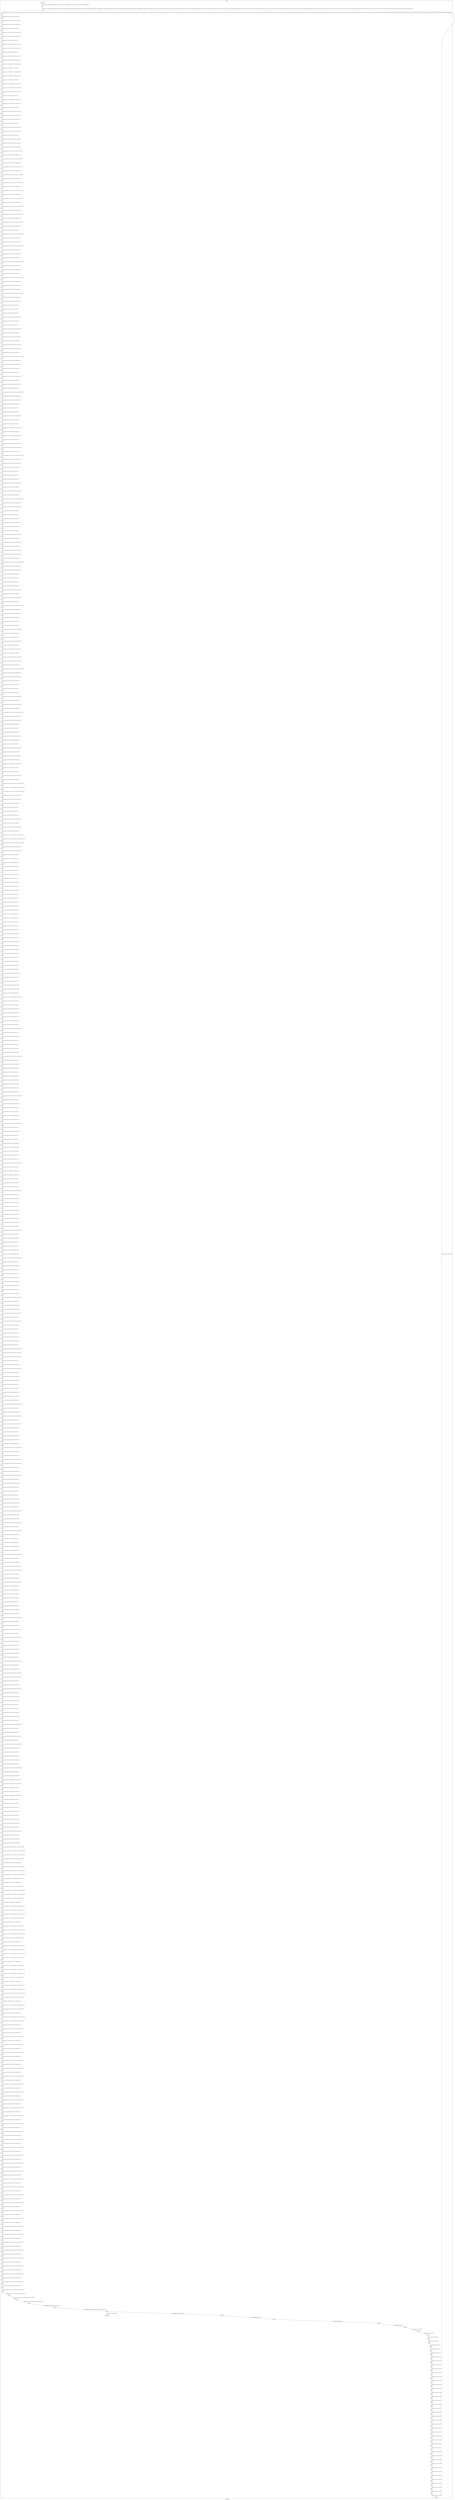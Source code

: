 digraph G {
label="Btor2XCFA";
subgraph cluster_0 {
label="main";
main_init[];
l1[];
l3[];
l4[];
l5[];
l6[];
l7[];
l8[];
l9[];
l10[];
l11[];
l12[];
l13[];
l14[];
l15[];
l16[];
l17[];
l18[];
l19[];
l20[];
l21[];
l22[];
l23[];
l24[];
l25[];
l26[];
l27[];
l28[];
l29[];
l30[];
l31[];
l32[];
l33[];
l34[];
l35[];
l36[];
l37[];
l38[];
l39[];
l40[];
l41[];
l42[];
l43[];
l44[];
l45[];
l46[];
l47[];
l48[];
l49[];
l50[];
l51[];
l52[];
l53[];
l54[];
l55[];
l56[];
l57[];
l58[];
l59[];
l60[];
l61[];
l62[];
l63[];
l64[];
l65[];
l66[];
l67[];
l68[];
l69[];
l70[];
l71[];
l72[];
l73[];
l74[];
l75[];
l76[];
l77[];
l78[];
l79[];
l80[];
l81[];
l82[];
l83[];
l84[];
l85[];
l86[];
l87[];
l88[];
l89[];
l90[];
l91[];
l92[];
l93[];
l94[];
l95[];
l96[];
l97[];
l98[];
l99[];
l100[];
l101[];
l102[];
l103[];
l104[];
l105[];
l106[];
l107[];
l108[];
l109[];
l110[];
l111[];
l112[];
l113[];
l114[];
l115[];
l116[];
l117[];
l118[];
l119[];
l120[];
l121[];
l122[];
l123[];
l124[];
l125[];
l126[];
l127[];
l128[];
l129[];
l130[];
l131[];
l132[];
l133[];
l134[];
l135[];
l136[];
l137[];
l138[];
l139[];
l140[];
l141[];
l142[];
l143[];
l144[];
l145[];
l146[];
l147[];
l148[];
l149[];
l150[];
l151[];
l152[];
l153[];
l154[];
l155[];
l156[];
l157[];
l158[];
l159[];
l160[];
l161[];
l162[];
l163[];
l164[];
l165[];
l166[];
l167[];
l168[];
l169[];
l170[];
l171[];
l172[];
l173[];
l174[];
l175[];
l176[];
l177[];
l178[];
l179[];
l180[];
l181[];
l182[];
l183[];
l184[];
l185[];
l186[];
l187[];
l188[];
l189[];
l190[];
l191[];
l192[];
l193[];
l194[];
l195[];
l196[];
l197[];
l198[];
l199[];
l200[];
l201[];
l202[];
l203[];
l204[];
l205[];
l206[];
l207[];
l208[];
l209[];
l210[];
l211[];
l212[];
l213[];
l214[];
l215[];
l216[];
l217[];
l218[];
l219[];
l220[];
l221[];
l222[];
l223[];
l224[];
l225[];
l226[];
l227[];
l228[];
l229[];
l230[];
l231[];
l232[];
l233[];
l234[];
l235[];
l236[];
l237[];
l238[];
l239[];
l240[];
l241[];
l242[];
l243[];
l244[];
l245[];
l246[];
l247[];
l248[];
l249[];
l250[];
l251[];
l252[];
l253[];
l254[];
l255[];
l256[];
l257[];
l258[];
l259[];
l260[];
l261[];
l262[];
l263[];
l264[];
l265[];
l266[];
l267[];
l268[];
l269[];
l270[];
l271[];
l272[];
l273[];
l274[];
l275[];
l276[];
l277[];
l278[];
l279[];
l280[];
l281[];
l282[];
l283[];
l284[];
l285[];
l286[];
l287[];
l288[];
l289[];
l290[];
l291[];
l292[];
l293[];
l294[];
l295[];
l296[];
l297[];
l298[];
l299[];
l300[];
l301[];
l302[];
l303[];
l304[];
l305[];
l306[];
l307[];
l308[];
l309[];
l310[];
l311[];
l312[];
l313[];
l314[];
l315[];
l316[];
l317[];
l318[];
l319[];
l320[];
l321[];
l322[];
l323[];
l324[];
l325[];
l326[];
l327[];
l328[];
l329[];
l330[];
l331[];
l332[];
l333[];
l334[];
l335[];
l336[];
l337[];
l338[];
l339[];
l340[];
l341[];
l342[];
l343[];
l344[];
l345[];
l346[];
l347[];
l348[];
l349[];
l350[];
l351[];
l352[];
l353[];
l354[];
l355[];
l356[];
l357[];
l358[];
l359[];
l360[];
l361[];
l362[];
l363[];
l364[];
l365[];
l366[];
l367[];
l368[];
l369[];
l370[];
l371[];
l372[];
l373[];
l374[];
l375[];
l376[];
l377[];
l378[];
l379[];
l380[];
l381[];
l382[];
l383[];
l384[];
l385[];
l386[];
l387[];
l388[];
l389[];
l390[];
l391[];
l392[];
l393[];
l394[];
l395[];
l396[];
l397[];
l398[];
l399[];
l400[];
l401[];
l402[];
l403[];
l404[];
l405[];
l406[];
l407[];
l408[];
l409[];
l410[];
l411[];
l412[];
l413[];
l414[];
l415[];
l416[];
l417[];
l418[];
l419[];
l420[];
l421[];
l422[];
l423[];
l424[];
l425[];
l426[];
l427[];
l428[];
l429[];
l430[];
l431[];
l432[];
l433[];
l434[];
l435[];
l436[];
l437[];
l438[];
l439[];
l440[];
l441[];
l442[];
l443[];
l444[];
l445[];
l446[];
l447[];
l448[];
l449[];
l450[];
l451[];
l452[];
l453[];
l454[];
l455[];
l456[];
l457[];
l458[];
l459[];
l460[];
l461[];
l462[];
l463[];
l464[];
l465[];
l466[];
l467[];
l468[];
l469[];
l470[];
l471[];
l472[];
l473[];
l474[];
l475[];
l476[];
l477[];
l478[];
l479[];
l480[];
l481[];
l482[];
l483[];
l484[];
l485[];
l486[];
l487[];
l488[];
l489[];
l490[];
l491[];
l492[];
l493[];
l494[];
l495[];
l496[];
l497[];
l498[];
l499[];
l500[];
l501[];
l502[];
l503[];
l504[];
l505[];
l506[];
l507[];
l508[];
l509[];
l510[];
l511[];
l512[];
l513[];
l514[];
l515[];
l516[];
l517[];
l518[];
l519[];
l520[];
l521[];
l522[];
l523[];
l524[];
l525[];
l526[];
l527[];
l528[];
l529[];
l530[];
l531[];
l532[];
l533[];
l534[];
l535[];
l536[];
l537[];
l538[];
l539[];
l540[];
l541[];
l542[];
l543[];
l544[];
l545[];
l546[];
l547[];
l548[];
l549[];
l550[];
l551[];
l552[];
l553[];
l554[];
l555[];
l556[];
l557[];
l558[];
l559[];
l560[];
l561[];
l562[];
l563[];
l564[];
l565[];
l566[];
l567[];
l568[];
l569[];
l570[];
l571[];
l572[];
l573[];
l574[];
l575[];
l576[];
l577[];
l578[];
l579[];
l580[];
l581[];
l582[];
l583[];
l584[];
l585[];
main_error[];
l586[];
l587[];
l588[];
l589[];
l590[];
l591[];
l592[];
l593[];
l594[];
l595[];
l596[];
l597[];
l598[];
l599[];
l600[];
l601[];
l602[];
l603[];
l604[];
l605[];
l606[];
l607[];
l608[];
l609[];
l610[];
l611[];
l612[];
l613[];
l614[];
l615[];
l616[];
l617[];
l618[];
l619[];
l620[];
l621[];
l622[];
l623[];
l624[];
l625[];
l626[];
l627[];
l628[];
l629[];
l630[];
l631[];
l632[];
main_init -> l1 [label="[(assign const_3 #b00000000),(assign const_24 #b0),(assign const_133 #b00000000),(assign const_246 #b1),(assign const_249 #b00000001)] "];
l3 -> l4 [label="[(havoc input_156),(havoc input_158),(havoc input_160),(havoc input_162),(havoc input_164),(havoc input_166),(havoc input_168),(havoc input_170),(havoc input_172),(havoc input_174),(havoc input_176),(havoc input_178),(havoc input_180),(havoc input_182),(havoc input_184),(havoc input_186),(havoc input_188),(havoc input_190),(havoc input_192),(havoc input_194),(havoc input_196),(havoc input_198),(havoc input_200),(havoc input_202),(havoc input_204),(havoc input_206),(havoc input_208),(havoc input_210),(havoc input_212),(havoc input_214),(havoc input_216),(havoc input_218),(havoc input_220),(havoc input_222),(havoc input_224),(havoc input_226),(havoc input_228),(havoc input_230),(havoc input_232),(havoc input_234),(havoc input_236),(havoc input_238),(havoc input_240),(havoc input_242),(havoc input_244),(havoc input_248),(havoc input_253),(havoc input_258),(havoc input_263),(havoc input_268),(havoc input_273),(havoc input_278),(havoc input_284),(havoc input_292),(havoc input_296),(havoc input_303),(havoc input_308),(havoc input_314),(havoc input_322),(havoc input_328),(havoc input_335),(havoc input_340),(havoc input_346),(havoc input_354),(havoc input_360),(havoc input_367),(havoc input_372),(havoc input_378),(havoc input_386),(havoc input_392),(havoc input_399),(havoc input_404),(havoc input_410),(havoc input_422),(havoc input_428)] "];
l4 -> l5 [label="[(assign binary_99 (bvand state_25 (bvnot state_27)))] "];
l5 -> l6 [label="[(assign binary_100 (bvand binary_99 (bvnot state_29)))] "];
l6 -> l7 [label="[(assign binary_101 (bvand binary_100 (bvnot state_31)))] "];
l7 -> l8 [label="[(assign binary_102 (bvand binary_101 state_33))] "];
l8 -> l9 [label="[(assign binary_103 (bvand binary_102 (bvnot state_35)))] "];
l9 -> l10 [label="[(assign binary_104 (bvand binary_103 (bvnot state_37)))] "];
l10 -> l11 [label="[(assign binary_105 (bvand binary_104 state_39))] "];
l11 -> l12 [label="[(assign binary_106 (bvand binary_105 (bvnot state_41)))] "];
l12 -> l13 [label="[(assign binary_107 (bvand binary_106 (bvnot state_43)))] "];
l13 -> l14 [label="[(assign binary_108 (bvand binary_107 state_45))] "];
l14 -> l15 [label="[(assign binary_109 (bvand binary_108 (bvnot state_47)))] "];
l15 -> l16 [label="[(assign binary_110 (bvand binary_109 (bvnot state_49)))] "];
l16 -> l17 [label="[(assign binary_111 (bvand binary_110 (bvnot state_51)))] "];
l17 -> l18 [label="[(assign binary_112 (bvand binary_111 state_53))] "];
l18 -> l19 [label="[(assign binary_113 (bvand binary_112 (bvnot state_55)))] "];
l19 -> l20 [label="[(assign binary_114 (bvand binary_113 (bvnot state_57)))] "];
l20 -> l21 [label="[(assign binary_115 (bvand binary_114 state_59))] "];
l21 -> l22 [label="[(assign binary_116 (bvand binary_115 (bvnot state_61)))] "];
l22 -> l23 [label="[(assign binary_117 (bvand binary_116 (bvnot state_63)))] "];
l23 -> l24 [label="[(assign binary_118 (bvand binary_117 (bvnot state_65)))] "];
l24 -> l25 [label="[(assign binary_119 (bvand binary_118 state_67))] "];
l25 -> l26 [label="[(assign binary_120 (bvand binary_119 (bvnot state_69)))] "];
l26 -> l27 [label="[(assign binary_121 (bvand binary_120 (bvnot state_71)))] "];
l27 -> l28 [label="[(assign binary_122 (bvand binary_121 state_73))] "];
l28 -> l29 [label="[(assign binary_123 (bvand binary_122 (bvnot state_75)))] "];
l29 -> l30 [label="[(assign binary_124 (bvand binary_123 (bvnot state_77)))] "];
l30 -> l31 [label="[(assign binary_125 (bvand binary_124 (bvnot state_79)))] "];
l31 -> l32 [label="[(assign binary_126 (bvand binary_125 state_81))] "];
l32 -> l33 [label="[(assign binary_127 (bvand binary_126 (bvnot state_83)))] "];
l33 -> l34 [label="[(assign binary_128 (bvand binary_127 (bvnot state_85)))] "];
l34 -> l35 [label="[(assign binary_129 (bvand binary_128 state_87))] "];
l35 -> l36 [label="[(assign binary_130 (bvand binary_129 (bvnot state_89)))] "];
l36 -> l37 [label="[(assign binary_131 (bvand binary_130 (bvnot state_91)))] "];
l37 -> l38 [label="[(assign binary_132 (bvand binary_131 (bvnot state_93)))] "];
l38 -> l39 [label="[(assign comparison_134 (ite (= const_133 state_4) #b1 #b0))] "];
l39 -> l40 [label="[(assign binary_135 (bvand binary_132 comparison_134))] "];
l40 -> l41 [label="[(assign comparison_136 (ite (= const_133 state_6) #b1 #b0))] "];
l41 -> l42 [label="[(assign binary_137 (bvand binary_135 comparison_136))] "];
l42 -> l43 [label="[(assign comparison_138 (ite (= const_133 state_8) #b1 #b0))] "];
l43 -> l44 [label="[(assign binary_139 (bvand binary_137 comparison_138))] "];
l44 -> l45 [label="[(assign comparison_140 (ite (= const_133 state_10) #b1 #b0))] "];
l45 -> l46 [label="[(assign binary_141 (bvand binary_139 comparison_140))] "];
l46 -> l47 [label="[(assign comparison_142 (ite (= const_133 state_12) #b1 #b0))] "];
l47 -> l48 [label="[(assign binary_143 (bvand binary_141 comparison_142))] "];
l48 -> l49 [label="[(assign comparison_144 (ite (= const_133 state_14) #b1 #b0))] "];
l49 -> l50 [label="[(assign binary_145 (bvand binary_143 comparison_144))] "];
l50 -> l51 [label="[(assign comparison_146 (ite (= const_133 state_16) #b1 #b0))] "];
l51 -> l52 [label="[(assign binary_147 (bvand binary_145 comparison_146))] "];
l52 -> l53 [label="[(assign comparison_148 (ite (= const_133 state_18) #b1 #b0))] "];
l53 -> l54 [label="[(assign binary_149 (bvand binary_147 comparison_148))] "];
l54 -> l55 [label="[(assign comparison_150 (ite (= const_133 state_20) #b1 #b0))] "];
l55 -> l56 [label="[(assign binary_151 (bvand binary_149 comparison_150))] "];
l56 -> l57 [label="[(assign comparison_152 (ite (= const_133 state_22) #b1 #b0))] "];
l57 -> l58 [label="[(assign binary_153 (bvand binary_151 comparison_152))] "];
l58 -> l59 [label="[(assign binary_154 (bvand state_97 binary_153))] "];
l59 -> l60 [label="[(assign comparison_250 (ite (= const_249 input_158) #b1 #b0))] "];
l60 -> l61 [label="[(assign binary_251 (bvand input_188 comparison_250))] "];
l61 -> l62 [label="[(assign binary_252 (bvor (bvnot input_248) binary_251))] "];
l62 -> l63 [label="[(assign comparison_254 (ite (= const_249 input_162) #b1 #b0))] "];
l63 -> l64 [label="[(assign binary_255 (bvand input_202 comparison_254))] "];
l64 -> l65 [label="[(assign binary_256 (bvor (bvnot input_253) binary_255))] "];
l65 -> l66 [label="[(assign binary_257 (bvand binary_252 binary_256))] "];
l66 -> l67 [label="[(assign comparison_259 (ite (= const_249 input_166) #b1 #b0))] "];
l67 -> l68 [label="[(assign binary_260 (bvand input_216 comparison_259))] "];
l68 -> l69 [label="[(assign binary_261 (bvor (bvnot input_258) binary_260))] "];
l69 -> l70 [label="[(assign binary_262 (bvand binary_257 binary_261))] "];
l70 -> l71 [label="[(assign comparison_264 (ite (= const_249 input_170) #b1 #b0))] "];
l71 -> l72 [label="[(assign binary_265 (bvand input_230 comparison_264))] "];
l72 -> l73 [label="[(assign binary_266 (bvor (bvnot input_263) binary_265))] "];
l73 -> l74 [label="[(assign binary_267 (bvand binary_262 binary_266))] "];
l74 -> l75 [label="[(assign comparison_269 (ite (= const_249 input_174) #b1 #b0))] "];
l75 -> l76 [label="[(assign binary_270 (bvand input_244 comparison_269))] "];
l76 -> l77 [label="[(assign binary_271 (bvor (bvnot input_268) binary_270))] "];
l77 -> l78 [label="[(assign binary_272 (bvand binary_267 binary_271))] "];
l78 -> l79 [label="[(assign binary_274 (bvor input_184 input_248))] "];
l79 -> l80 [label="[(assign binary_275 (bvand input_176 binary_274))] "];
l80 -> l81 [label="[(assign binary_276 (bvor (bvnot input_273) binary_275))] "];
l81 -> l82 [label="[(assign binary_277 (bvand binary_272 binary_276))] "];
l82 -> l83 [label="[(assign binary_279 (bvor input_178 input_273))] "];
l83 -> l84 [label="[(assign binary_280 (bvand binary_274 (bvnot input_273)))] "];
l84 -> l85 [label="[(assign binary_281 (bvand binary_279 binary_280))] "];
l85 -> l86 [label="[(assign binary_282 (bvor (bvnot input_278) binary_281))] "];
l86 -> l87 [label="[(assign binary_283 (bvand binary_277 binary_282))] "];
l87 -> l88 [label="[(assign binary_285 (bvand input_188 (bvnot input_248)))] "];
l88 -> l89 [label="[(assign binary_286 (bvand binary_279 (bvnot input_278)))] "];
l89 -> l90 [label="[(assign binary_287 (bvand binary_285 binary_286))] "];
l90 -> l91 [label="[(assign comparison_288 (ite (= const_133 input_156) #b1 #b0))] "];
l91 -> l92 [label="[(assign binary_289 (bvand binary_287 comparison_288))] "];
l92 -> l93 [label="[(assign binary_290 (bvor (bvnot input_284) binary_289))] "];
l93 -> l94 [label="[(assign binary_291 (bvand binary_283 binary_290))] "];
l94 -> l95 [label="[(assign binary_293 (bvand input_182 input_242))] "];
l95 -> l96 [label="[(assign binary_294 (bvor (bvnot input_292) binary_293))] "];
l96 -> l97 [label="[(assign binary_295 (bvand binary_291 binary_294))] "];
l97 -> l98 [label="[(assign binary_297 (bvand input_242 (bvnot input_292)))] "];
l98 -> l99 [label="[(assign binary_298 (bvand binary_285 binary_297))] "];
l99 -> l100 [label="[(assign comparison_299 (ite (= const_133 input_158) #b1 #b0))] "];
l100 -> l101 [label="[(assign binary_300 (bvand binary_298 comparison_299))] "];
l101 -> l102 [label="[(assign binary_301 (bvor (bvnot input_296) binary_300))] "];
l102 -> l103 [label="[(assign binary_302 (bvand binary_295 binary_301))] "];
l103 -> l104 [label="[(assign binary_304 (bvor input_198 input_253))] "];
l104 -> l105 [label="[(assign binary_305 (bvand input_190 binary_304))] "];
l105 -> l106 [label="[(assign binary_306 (bvor (bvnot input_303) binary_305))] "];
l106 -> l107 [label="[(assign binary_307 (bvand binary_302 binary_306))] "];
l107 -> l108 [label="[(assign binary_309 (bvor input_192 input_303))] "];
l108 -> l109 [label="[(assign binary_310 (bvand binary_304 (bvnot input_303)))] "];
l109 -> l110 [label="[(assign binary_311 (bvand binary_309 binary_310))] "];
l110 -> l111 [label="[(assign binary_312 (bvor (bvnot input_308) binary_311))] "];
l111 -> l112 [label="[(assign binary_313 (bvand binary_307 binary_312))] "];
l112 -> l113 [label="[(assign binary_315 (bvand input_202 (bvnot input_253)))] "];
l113 -> l114 [label="[(assign binary_316 (bvand binary_309 (bvnot input_308)))] "];
l114 -> l115 [label="[(assign binary_317 (bvand binary_315 binary_316))] "];
l115 -> l116 [label="[(assign comparison_318 (ite (= const_133 input_160) #b1 #b0))] "];
l116 -> l117 [label="[(assign binary_319 (bvand binary_317 comparison_318))] "];
l117 -> l118 [label="[(assign binary_320 (bvor (bvnot input_314) binary_319))] "];
l118 -> l119 [label="[(assign binary_321 (bvand binary_313 binary_320))] "];
l119 -> l120 [label="[(assign binary_323 (bvor input_186 input_273))] "];
l120 -> l121 [label="[(assign binary_324 (bvor binary_323 input_278))] "];
l121 -> l122 [label="[(assign binary_325 (bvand input_196 binary_324))] "];
l122 -> l123 [label="[(assign binary_326 (bvor (bvnot input_322) binary_325))] "];
l123 -> l124 [label="[(assign binary_327 (bvand binary_321 binary_326))] "];
l124 -> l125 [label="[(assign binary_329 (bvand binary_324 (bvnot input_322)))] "];
l125 -> l126 [label="[(assign binary_330 (bvand binary_315 binary_329))] "];
l126 -> l127 [label="[(assign comparison_331 (ite (= const_133 input_162) #b1 #b0))] "];
l127 -> l128 [label="[(assign binary_332 (bvand binary_330 comparison_331))] "];
l128 -> l129 [label="[(assign binary_333 (bvor (bvnot input_328) binary_332))] "];
l129 -> l130 [label="[(assign binary_334 (bvand binary_327 binary_333))] "];
l130 -> l131 [label="[(assign binary_336 (bvor input_212 input_258))] "];
l131 -> l132 [label="[(assign binary_337 (bvand input_204 binary_336))] "];
l132 -> l133 [label="[(assign binary_338 (bvor (bvnot input_335) binary_337))] "];
l133 -> l134 [label="[(assign binary_339 (bvand binary_334 binary_338))] "];
l134 -> l135 [label="[(assign binary_341 (bvor input_206 input_335))] "];
l135 -> l136 [label="[(assign binary_342 (bvand binary_336 (bvnot input_335)))] "];
l136 -> l137 [label="[(assign binary_343 (bvand binary_341 binary_342))] "];
l137 -> l138 [label="[(assign binary_344 (bvor (bvnot input_340) binary_343))] "];
l138 -> l139 [label="[(assign binary_345 (bvand binary_339 binary_344))] "];
l139 -> l140 [label="[(assign binary_347 (bvand input_216 (bvnot input_258)))] "];
l140 -> l141 [label="[(assign binary_348 (bvand binary_341 (bvnot input_340)))] "];
l141 -> l142 [label="[(assign binary_349 (bvand binary_347 binary_348))] "];
l142 -> l143 [label="[(assign comparison_350 (ite (= const_133 input_164) #b1 #b0))] "];
l143 -> l144 [label="[(assign binary_351 (bvand binary_349 comparison_350))] "];
l144 -> l145 [label="[(assign binary_352 (bvor (bvnot input_346) binary_351))] "];
l145 -> l146 [label="[(assign binary_353 (bvand binary_345 binary_352))] "];
l146 -> l147 [label="[(assign binary_355 (bvor input_200 input_303))] "];
l147 -> l148 [label="[(assign binary_356 (bvor binary_355 input_308))] "];
l148 -> l149 [label="[(assign binary_357 (bvand input_210 binary_356))] "];
l149 -> l150 [label="[(assign binary_358 (bvor (bvnot input_354) binary_357))] "];
l150 -> l151 [label="[(assign binary_359 (bvand binary_353 binary_358))] "];
l151 -> l152 [label="[(assign binary_361 (bvand binary_356 (bvnot input_354)))] "];
l152 -> l153 [label="[(assign binary_362 (bvand binary_347 binary_361))] "];
l153 -> l154 [label="[(assign comparison_363 (ite (= const_133 input_166) #b1 #b0))] "];
l154 -> l155 [label="[(assign binary_364 (bvand binary_362 comparison_363))] "];
l155 -> l156 [label="[(assign binary_365 (bvor (bvnot input_360) binary_364))] "];
l156 -> l157 [label="[(assign binary_366 (bvand binary_359 binary_365))] "];
l157 -> l158 [label="[(assign binary_368 (bvor input_226 input_263))] "];
l158 -> l159 [label="[(assign binary_369 (bvand input_218 binary_368))] "];
l159 -> l160 [label="[(assign binary_370 (bvor (bvnot input_367) binary_369))] "];
l160 -> l161 [label="[(assign binary_371 (bvand binary_366 binary_370))] "];
l161 -> l162 [label="[(assign binary_373 (bvor input_220 input_367))] "];
l162 -> l163 [label="[(assign binary_374 (bvand binary_368 (bvnot input_367)))] "];
l163 -> l164 [label="[(assign binary_375 (bvand binary_373 binary_374))] "];
l164 -> l165 [label="[(assign binary_376 (bvor (bvnot input_372) binary_375))] "];
l165 -> l166 [label="[(assign binary_377 (bvand binary_371 binary_376))] "];
l166 -> l167 [label="[(assign binary_379 (bvand input_230 (bvnot input_263)))] "];
l167 -> l168 [label="[(assign binary_380 (bvand binary_373 (bvnot input_372)))] "];
l168 -> l169 [label="[(assign binary_381 (bvand binary_379 binary_380))] "];
l169 -> l170 [label="[(assign comparison_382 (ite (= const_133 input_168) #b1 #b0))] "];
l170 -> l171 [label="[(assign binary_383 (bvand binary_381 comparison_382))] "];
l171 -> l172 [label="[(assign binary_384 (bvor (bvnot input_378) binary_383))] "];
l172 -> l173 [label="[(assign binary_385 (bvand binary_377 binary_384))] "];
l173 -> l174 [label="[(assign binary_387 (bvor input_214 input_335))] "];
l174 -> l175 [label="[(assign binary_388 (bvor binary_387 input_340))] "];
l175 -> l176 [label="[(assign binary_389 (bvand input_224 binary_388))] "];
l176 -> l177 [label="[(assign binary_390 (bvor (bvnot input_386) binary_389))] "];
l177 -> l178 [label="[(assign binary_391 (bvand binary_385 binary_390))] "];
l178 -> l179 [label="[(assign binary_393 (bvand binary_388 (bvnot input_386)))] "];
l179 -> l180 [label="[(assign binary_394 (bvand binary_379 binary_393))] "];
l180 -> l181 [label="[(assign comparison_395 (ite (= const_133 input_170) #b1 #b0))] "];
l181 -> l182 [label="[(assign binary_396 (bvand binary_394 comparison_395))] "];
l182 -> l183 [label="[(assign binary_397 (bvor (bvnot input_392) binary_396))] "];
l183 -> l184 [label="[(assign binary_398 (bvand binary_391 binary_397))] "];
l184 -> l185 [label="[(assign binary_400 (bvor input_240 input_268))] "];
l185 -> l186 [label="[(assign binary_401 (bvand input_232 binary_400))] "];
l186 -> l187 [label="[(assign binary_402 (bvor (bvnot input_399) binary_401))] "];
l187 -> l188 [label="[(assign binary_403 (bvand binary_398 binary_402))] "];
l188 -> l189 [label="[(assign binary_405 (bvor input_234 input_399))] "];
l189 -> l190 [label="[(assign binary_406 (bvand binary_400 (bvnot input_399)))] "];
l190 -> l191 [label="[(assign binary_407 (bvand binary_405 binary_406))] "];
l191 -> l192 [label="[(assign binary_408 (bvor (bvnot input_404) binary_407))] "];
l192 -> l193 [label="[(assign binary_409 (bvand binary_403 binary_408))] "];
l193 -> l194 [label="[(assign binary_411 (bvand input_244 (bvnot input_268)))] "];
l194 -> l195 [label="[(assign binary_412 (bvor binary_411 input_292))] "];
l195 -> l196 [label="[(assign binary_413 (bvor binary_412 input_296))] "];
l196 -> l197 [label="[(assign binary_414 (bvand binary_405 (bvnot input_404)))] "];
l197 -> l198 [label="[(assign binary_415 (bvand binary_413 binary_414))] "];
l198 -> l199 [label="[(assign ternary_416 (ite (= input_292 #b1) const_133 input_172))] "];
l199 -> l200 [label="[(assign ternary_417 (ite (= input_296 #b1) const_133 ternary_416))] "];
l200 -> l201 [label="[(assign comparison_418 (ite (= const_133 ternary_417) #b1 #b0))] "];
l201 -> l202 [label="[(assign binary_419 (bvand binary_415 comparison_418))] "];
l202 -> l203 [label="[(assign binary_420 (bvor (bvnot input_410) binary_419))] "];
l203 -> l204 [label="[(assign binary_421 (bvand binary_409 binary_420))] "];
l204 -> l205 [label="[(assign binary_423 (bvor input_228 input_367))] "];
l205 -> l206 [label="[(assign binary_424 (bvor binary_423 input_372))] "];
l206 -> l207 [label="[(assign binary_425 (bvand input_238 binary_424))] "];
l207 -> l208 [label="[(assign binary_426 (bvor (bvnot input_422) binary_425))] "];
l208 -> l209 [label="[(assign binary_427 (bvand binary_421 binary_426))] "];
l209 -> l210 [label="[(assign binary_429 (bvand binary_424 (bvnot input_422)))] "];
l210 -> l211 [label="[(assign binary_430 (bvand binary_413 binary_429))] "];
l211 -> l212 [label="[(assign ternary_431 (ite (= input_292 #b1) const_133 input_174))] "];
l212 -> l213 [label="[(assign ternary_432 (ite (= input_296 #b1) const_133 ternary_431))] "];
l213 -> l214 [label="[(assign comparison_433 (ite (= const_133 ternary_432) #b1 #b0))] "];
l214 -> l215 [label="[(assign binary_434 (bvand binary_430 comparison_433))] "];
l215 -> l216 [label="[(assign binary_435 (bvor (bvnot input_428) binary_434))] "];
l216 -> l217 [label="[(assign binary_436 (bvand binary_427 binary_435))] "];
l217 -> l218 [label="[(assign binary_437 (bvor input_248 input_253))] "];
l218 -> l219 [label="[(assign binary_438 (bvor input_258 binary_437))] "];
l219 -> l220 [label="[(assign binary_439 (bvor input_263 binary_438))] "];
l220 -> l221 [label="[(assign binary_440 (bvor input_268 binary_439))] "];
l221 -> l222 [label="[(assign binary_441 (bvor input_273 binary_440))] "];
l222 -> l223 [label="[(assign binary_442 (bvor input_278 binary_441))] "];
l223 -> l224 [label="[(assign binary_443 (bvor input_284 binary_442))] "];
l224 -> l225 [label="[(assign binary_444 (bvor input_292 binary_443))] "];
l225 -> l226 [label="[(assign binary_445 (bvor input_296 binary_444))] "];
l226 -> l227 [label="[(assign binary_446 (bvor input_303 binary_445))] "];
l227 -> l228 [label="[(assign binary_447 (bvor input_308 binary_446))] "];
l228 -> l229 [label="[(assign binary_448 (bvor input_314 binary_447))] "];
l229 -> l230 [label="[(assign binary_449 (bvor input_322 binary_448))] "];
l230 -> l231 [label="[(assign binary_450 (bvor input_328 binary_449))] "];
l231 -> l232 [label="[(assign binary_451 (bvor input_335 binary_450))] "];
l232 -> l233 [label="[(assign binary_452 (bvor input_340 binary_451))] "];
l233 -> l234 [label="[(assign binary_453 (bvor input_346 binary_452))] "];
l234 -> l235 [label="[(assign binary_454 (bvor input_354 binary_453))] "];
l235 -> l236 [label="[(assign binary_455 (bvor input_360 binary_454))] "];
l236 -> l237 [label="[(assign binary_456 (bvor input_367 binary_455))] "];
l237 -> l238 [label="[(assign binary_457 (bvor input_372 binary_456))] "];
l238 -> l239 [label="[(assign binary_458 (bvor input_378 binary_457))] "];
l239 -> l240 [label="[(assign binary_459 (bvor input_386 binary_458))] "];
l240 -> l241 [label="[(assign binary_460 (bvor input_392 binary_459))] "];
l241 -> l242 [label="[(assign binary_461 (bvor input_399 binary_460))] "];
l242 -> l243 [label="[(assign binary_462 (bvor input_404 binary_461))] "];
l243 -> l244 [label="[(assign binary_463 (bvor input_410 binary_462))] "];
l244 -> l245 [label="[(assign binary_464 (bvor input_422 binary_463))] "];
l245 -> l246 [label="[(assign binary_465 (bvor input_428 binary_464))] "];
l246 -> l247 [label="[(assign binary_466 (bvand binary_436 binary_465))] "];
l247 -> l248 [label="[(assign binary_467 (bvand input_176 input_178))] "];
l248 -> l249 [label="[(assign binary_468 (bvor input_176 input_178))] "];
l249 -> l250 [label="[(assign binary_469 (bvand input_180 binary_468))] "];
l250 -> l251 [label="[(assign binary_470 (bvor binary_467 binary_469))] "];
l251 -> l252 [label="[(assign binary_471 (bvor input_180 binary_468))] "];
l252 -> l253 [label="[(assign binary_472 (bvand (bvnot binary_470) binary_471))] "];
l253 -> l254 [label="[(assign binary_473 (bvand input_182 input_184))] "];
l254 -> l255 [label="[(assign binary_474 (bvor input_182 input_184))] "];
l255 -> l256 [label="[(assign binary_475 (bvand input_186 binary_474))] "];
l256 -> l257 [label="[(assign binary_476 (bvor binary_473 binary_475))] "];
l257 -> l258 [label="[(assign binary_477 (bvor input_186 binary_474))] "];
l258 -> l259 [label="[(assign binary_478 (bvand input_188 binary_477))] "];
l259 -> l260 [label="[(assign binary_479 (bvor binary_476 binary_478))] "];
l260 -> l261 [label="[(assign binary_480 (bvand binary_472 (bvnot binary_479)))] "];
l261 -> l262 [label="[(assign binary_481 (bvor input_188 binary_477))] "];
l262 -> l263 [label="[(assign binary_482 (bvand binary_480 binary_481))] "];
l263 -> l264 [label="[(assign binary_483 (bvand input_190 input_192))] "];
l264 -> l265 [label="[(assign binary_484 (bvor input_190 input_192))] "];
l265 -> l266 [label="[(assign binary_485 (bvand input_194 binary_484))] "];
l266 -> l267 [label="[(assign binary_486 (bvor binary_483 binary_485))] "];
l267 -> l268 [label="[(assign binary_487 (bvand binary_482 (bvnot binary_486)))] "];
l268 -> l269 [label="[(assign binary_488 (bvor input_194 binary_484))] "];
l269 -> l270 [label="[(assign binary_489 (bvand binary_487 binary_488))] "];
l270 -> l271 [label="[(assign binary_490 (bvand input_196 input_198))] "];
l271 -> l272 [label="[(assign binary_491 (bvor input_196 input_198))] "];
l272 -> l273 [label="[(assign binary_492 (bvand input_200 binary_491))] "];
l273 -> l274 [label="[(assign binary_493 (bvor binary_490 binary_492))] "];
l274 -> l275 [label="[(assign binary_494 (bvor input_200 binary_491))] "];
l275 -> l276 [label="[(assign binary_495 (bvand input_202 binary_494))] "];
l276 -> l277 [label="[(assign binary_496 (bvor binary_493 binary_495))] "];
l277 -> l278 [label="[(assign binary_497 (bvand binary_489 (bvnot binary_496)))] "];
l278 -> l279 [label="[(assign binary_498 (bvor input_202 binary_494))] "];
l279 -> l280 [label="[(assign binary_499 (bvand binary_497 binary_498))] "];
l280 -> l281 [label="[(assign binary_500 (bvand input_204 input_206))] "];
l281 -> l282 [label="[(assign binary_501 (bvor input_204 input_206))] "];
l282 -> l283 [label="[(assign binary_502 (bvand input_208 binary_501))] "];
l283 -> l284 [label="[(assign binary_503 (bvor binary_500 binary_502))] "];
l284 -> l285 [label="[(assign binary_504 (bvand binary_499 (bvnot binary_503)))] "];
l285 -> l286 [label="[(assign binary_505 (bvor input_208 binary_501))] "];
l286 -> l287 [label="[(assign binary_506 (bvand binary_504 binary_505))] "];
l287 -> l288 [label="[(assign binary_507 (bvand input_210 input_212))] "];
l288 -> l289 [label="[(assign binary_508 (bvor input_210 input_212))] "];
l289 -> l290 [label="[(assign binary_509 (bvand input_214 binary_508))] "];
l290 -> l291 [label="[(assign binary_510 (bvor binary_507 binary_509))] "];
l291 -> l292 [label="[(assign binary_511 (bvor input_214 binary_508))] "];
l292 -> l293 [label="[(assign binary_512 (bvand input_216 binary_511))] "];
l293 -> l294 [label="[(assign binary_513 (bvor binary_510 binary_512))] "];
l294 -> l295 [label="[(assign binary_514 (bvand binary_506 (bvnot binary_513)))] "];
l295 -> l296 [label="[(assign binary_515 (bvor input_216 binary_511))] "];
l296 -> l297 [label="[(assign binary_516 (bvand binary_514 binary_515))] "];
l297 -> l298 [label="[(assign binary_517 (bvand input_218 input_220))] "];
l298 -> l299 [label="[(assign binary_518 (bvor input_218 input_220))] "];
l299 -> l300 [label="[(assign binary_519 (bvand input_222 binary_518))] "];
l300 -> l301 [label="[(assign binary_520 (bvor binary_517 binary_519))] "];
l301 -> l302 [label="[(assign binary_521 (bvand binary_516 (bvnot binary_520)))] "];
l302 -> l303 [label="[(assign binary_522 (bvor input_222 binary_518))] "];
l303 -> l304 [label="[(assign binary_523 (bvand binary_521 binary_522))] "];
l304 -> l305 [label="[(assign binary_524 (bvand input_224 input_226))] "];
l305 -> l306 [label="[(assign binary_525 (bvor input_224 input_226))] "];
l306 -> l307 [label="[(assign binary_526 (bvand input_228 binary_525))] "];
l307 -> l308 [label="[(assign binary_527 (bvor binary_524 binary_526))] "];
l308 -> l309 [label="[(assign binary_528 (bvor input_228 binary_525))] "];
l309 -> l310 [label="[(assign binary_529 (bvand input_230 binary_528))] "];
l310 -> l311 [label="[(assign binary_530 (bvor binary_527 binary_529))] "];
l311 -> l312 [label="[(assign binary_531 (bvand binary_523 (bvnot binary_530)))] "];
l312 -> l313 [label="[(assign binary_532 (bvor input_230 binary_528))] "];
l313 -> l314 [label="[(assign binary_533 (bvand binary_531 binary_532))] "];
l314 -> l315 [label="[(assign binary_534 (bvand input_232 input_234))] "];
l315 -> l316 [label="[(assign binary_535 (bvor input_232 input_234))] "];
l316 -> l317 [label="[(assign binary_536 (bvand input_236 binary_535))] "];
l317 -> l318 [label="[(assign binary_537 (bvor binary_534 binary_536))] "];
l318 -> l319 [label="[(assign binary_538 (bvand binary_533 (bvnot binary_537)))] "];
l319 -> l320 [label="[(assign binary_539 (bvor input_236 binary_535))] "];
l320 -> l321 [label="[(assign binary_540 (bvand binary_538 binary_539))] "];
l321 -> l322 [label="[(assign binary_541 (bvand input_238 input_240))] "];
l322 -> l323 [label="[(assign binary_542 (bvor input_238 input_240))] "];
l323 -> l324 [label="[(assign binary_543 (bvand input_242 binary_542))] "];
l324 -> l325 [label="[(assign binary_544 (bvor binary_541 binary_543))] "];
l325 -> l326 [label="[(assign binary_545 (bvor input_242 binary_542))] "];
l326 -> l327 [label="[(assign binary_546 (bvand input_244 binary_545))] "];
l327 -> l328 [label="[(assign binary_547 (bvor binary_544 binary_546))] "];
l328 -> l329 [label="[(assign binary_548 (bvand binary_540 (bvnot binary_547)))] "];
l329 -> l330 [label="[(assign binary_549 (bvor input_244 binary_545))] "];
l330 -> l331 [label="[(assign binary_550 (bvand binary_548 binary_549))] "];
l331 -> l332 [label="[(assign binary_551 (bvand binary_466 binary_550))] "];
l332 -> l333 [label="[(assign binary_552 (bvand input_176 (bvnot input_273)))] "];
l333 -> l334 [label="[(assign binary_553 (bvor binary_552 input_284))] "];
l334 -> l335 [label="[(assign binary_554 (bvand binary_286 (bvnot input_284)))] "];
l335 -> l336 [label="[(assign binary_555 (bvand binary_553 binary_554))] "];
l336 -> l337 [label="[(assign binary_556 (bvor input_180 input_278))] "];
l337 -> l338 [label="[(assign binary_557 (bvor binary_553 binary_554))] "];
l338 -> l339 [label="[(assign binary_558 (bvand binary_556 binary_557))] "];
l339 -> l340 [label="[(assign binary_559 (bvor binary_555 binary_558))] "];
l340 -> l341 [label="[(assign binary_560 (bvor binary_556 binary_557))] "];
l341 -> l342 [label="[(assign binary_561 (bvand (bvnot binary_559) binary_560))] "];
l342 -> l343 [label="[(assign binary_562 (bvand input_182 (bvnot input_292)))] "];
l343 -> l344 [label="[(assign binary_563 (bvand binary_280 (bvnot input_278)))] "];
l344 -> l345 [label="[(assign binary_564 (bvor binary_563 input_292))] "];
l345 -> l346 [label="[(assign binary_565 (bvand binary_562 binary_564))] "];
l346 -> l347 [label="[(assign binary_566 (bvand binary_329 (bvnot input_328)))] "];
l347 -> l348 [label="[(assign binary_567 (bvor binary_562 binary_564))] "];
l348 -> l349 [label="[(assign binary_568 (bvand binary_566 binary_567))] "];
l349 -> l350 [label="[(assign binary_569 (bvor binary_565 binary_568))] "];
l350 -> l351 [label="[(assign binary_570 (bvor binary_285 input_322))] "];
l351 -> l352 [label="[(assign binary_571 (bvor binary_570 input_328))] "];
l352 -> l353 [label="[(assign binary_572 (bvor binary_566 binary_567))] "];
l353 -> l354 [label="[(assign binary_573 (bvand binary_571 binary_572))] "];
l354 -> l355 [label="[(assign binary_574 (bvor binary_569 binary_573))] "];
l355 -> l356 [label="[(assign binary_575 (bvand binary_561 (bvnot binary_574)))] "];
l356 -> l357 [label="[(assign binary_576 (bvor binary_571 binary_572))] "];
l357 -> l358 [label="[(assign binary_577 (bvand binary_575 binary_576))] "];
l358 -> l359 [label="[(assign binary_578 (bvand input_190 (bvnot input_303)))] "];
l359 -> l360 [label="[(assign binary_579 (bvor binary_578 input_314))] "];
l360 -> l361 [label="[(assign binary_580 (bvand binary_316 (bvnot input_314)))] "];
l361 -> l362 [label="[(assign binary_581 (bvand binary_579 binary_580))] "];
l362 -> l363 [label="[(assign binary_582 (bvor input_194 input_308))] "];
l363 -> l364 [label="[(assign binary_583 (bvor binary_579 binary_580))] "];
l364 -> l365 [label="[(assign binary_584 (bvand binary_582 binary_583))] "];
l365 -> l366 [label="[(assign binary_585 (bvor binary_581 binary_584))] "];
l366 -> l367 [label="[(assign binary_586 (bvand binary_577 (bvnot binary_585)))] "];
l367 -> l368 [label="[(assign binary_587 (bvor binary_582 binary_583))] "];
l368 -> l369 [label="[(assign binary_588 (bvand binary_586 binary_587))] "];
l369 -> l370 [label="[(assign binary_589 (bvand input_196 (bvnot input_322)))] "];
l370 -> l371 [label="[(assign binary_590 (bvand binary_310 (bvnot input_308)))] "];
l371 -> l372 [label="[(assign binary_591 (bvor binary_590 input_322))] "];
l372 -> l373 [label="[(assign binary_592 (bvand binary_589 binary_591))] "];
l373 -> l374 [label="[(assign binary_593 (bvand binary_361 (bvnot input_360)))] "];
l374 -> l375 [label="[(assign binary_594 (bvor binary_589 binary_591))] "];
l375 -> l376 [label="[(assign binary_595 (bvand binary_593 binary_594))] "];
l376 -> l377 [label="[(assign binary_596 (bvor binary_592 binary_595))] "];
l377 -> l378 [label="[(assign binary_597 (bvor binary_315 input_354))] "];
l378 -> l379 [label="[(assign binary_598 (bvor binary_597 input_360))] "];
l379 -> l380 [label="[(assign binary_599 (bvor binary_593 binary_594))] "];
l380 -> l381 [label="[(assign binary_600 (bvand binary_598 binary_599))] "];
l381 -> l382 [label="[(assign binary_601 (bvor binary_596 binary_600))] "];
l382 -> l383 [label="[(assign binary_602 (bvand binary_588 (bvnot binary_601)))] "];
l383 -> l384 [label="[(assign binary_603 (bvor binary_598 binary_599))] "];
l384 -> l385 [label="[(assign binary_604 (bvand binary_602 binary_603))] "];
l385 -> l386 [label="[(assign binary_605 (bvand input_204 (bvnot input_335)))] "];
l386 -> l387 [label="[(assign binary_606 (bvor binary_605 input_346))] "];
l387 -> l388 [label="[(assign binary_607 (bvand binary_348 (bvnot input_346)))] "];
l388 -> l389 [label="[(assign binary_608 (bvand binary_606 binary_607))] "];
l389 -> l390 [label="[(assign binary_609 (bvor input_208 input_340))] "];
l390 -> l391 [label="[(assign binary_610 (bvor binary_606 binary_607))] "];
l391 -> l392 [label="[(assign binary_611 (bvand binary_609 binary_610))] "];
l392 -> l393 [label="[(assign binary_612 (bvor binary_608 binary_611))] "];
l393 -> l394 [label="[(assign binary_613 (bvand binary_604 (bvnot binary_612)))] "];
l394 -> l395 [label="[(assign binary_614 (bvor binary_609 binary_610))] "];
l395 -> l396 [label="[(assign binary_615 (bvand binary_613 binary_614))] "];
l396 -> l397 [label="[(assign binary_616 (bvand input_210 (bvnot input_354)))] "];
l397 -> l398 [label="[(assign binary_617 (bvand binary_342 (bvnot input_340)))] "];
l398 -> l399 [label="[(assign binary_618 (bvor binary_617 input_354))] "];
l399 -> l400 [label="[(assign binary_619 (bvand binary_616 binary_618))] "];
l400 -> l401 [label="[(assign binary_620 (bvand binary_393 (bvnot input_392)))] "];
l401 -> l402 [label="[(assign binary_621 (bvor binary_616 binary_618))] "];
l402 -> l403 [label="[(assign binary_622 (bvand binary_620 binary_621))] "];
l403 -> l404 [label="[(assign binary_623 (bvor binary_619 binary_622))] "];
l404 -> l405 [label="[(assign binary_624 (bvor binary_347 input_386))] "];
l405 -> l406 [label="[(assign binary_625 (bvor binary_624 input_392))] "];
l406 -> l407 [label="[(assign binary_626 (bvor binary_620 binary_621))] "];
l407 -> l408 [label="[(assign binary_627 (bvand binary_625 binary_626))] "];
l408 -> l409 [label="[(assign binary_628 (bvor binary_623 binary_627))] "];
l409 -> l410 [label="[(assign binary_629 (bvand binary_615 (bvnot binary_628)))] "];
l410 -> l411 [label="[(assign binary_630 (bvor binary_625 binary_626))] "];
l411 -> l412 [label="[(assign binary_631 (bvand binary_629 binary_630))] "];
l412 -> l413 [label="[(assign binary_632 (bvand input_218 (bvnot input_367)))] "];
l413 -> l414 [label="[(assign binary_633 (bvor binary_632 input_378))] "];
l414 -> l415 [label="[(assign binary_634 (bvand binary_380 (bvnot input_378)))] "];
l415 -> l416 [label="[(assign binary_635 (bvand binary_633 binary_634))] "];
l416 -> l417 [label="[(assign binary_636 (bvor input_222 input_372))] "];
l417 -> l418 [label="[(assign binary_637 (bvor binary_633 binary_634))] "];
l418 -> l419 [label="[(assign binary_638 (bvand binary_636 binary_637))] "];
l419 -> l420 [label="[(assign binary_639 (bvor binary_635 binary_638))] "];
l420 -> l421 [label="[(assign binary_640 (bvand binary_631 (bvnot binary_639)))] "];
l421 -> l422 [label="[(assign binary_641 (bvor binary_636 binary_637))] "];
l422 -> l423 [label="[(assign binary_642 (bvand binary_640 binary_641))] "];
l423 -> l424 [label="[(assign binary_643 (bvand input_224 (bvnot input_386)))] "];
l424 -> l425 [label="[(assign binary_644 (bvand binary_374 (bvnot input_372)))] "];
l425 -> l426 [label="[(assign binary_645 (bvor binary_644 input_386))] "];
l426 -> l427 [label="[(assign binary_646 (bvand binary_643 binary_645))] "];
l427 -> l428 [label="[(assign binary_647 (bvand binary_429 (bvnot input_428)))] "];
l428 -> l429 [label="[(assign binary_648 (bvor binary_643 binary_645))] "];
l429 -> l430 [label="[(assign binary_649 (bvand binary_647 binary_648))] "];
l430 -> l431 [label="[(assign binary_650 (bvor binary_646 binary_649))] "];
l431 -> l432 [label="[(assign binary_651 (bvor binary_379 input_422))] "];
l432 -> l433 [label="[(assign binary_652 (bvor binary_651 input_428))] "];
l433 -> l434 [label="[(assign binary_653 (bvor binary_647 binary_648))] "];
l434 -> l435 [label="[(assign binary_654 (bvand binary_652 binary_653))] "];
l435 -> l436 [label="[(assign binary_655 (bvor binary_650 binary_654))] "];
l436 -> l437 [label="[(assign binary_656 (bvand binary_642 (bvnot binary_655)))] "];
l437 -> l438 [label="[(assign binary_657 (bvor binary_652 binary_653))] "];
l438 -> l439 [label="[(assign binary_658 (bvand binary_656 binary_657))] "];
l439 -> l440 [label="[(assign binary_659 (bvand input_232 (bvnot input_399)))] "];
l440 -> l441 [label="[(assign binary_660 (bvor binary_659 input_410))] "];
l441 -> l442 [label="[(assign binary_661 (bvand binary_414 (bvnot input_410)))] "];
l442 -> l443 [label="[(assign binary_662 (bvand binary_660 binary_661))] "];
l443 -> l444 [label="[(assign binary_663 (bvor input_236 input_404))] "];
l444 -> l445 [label="[(assign binary_664 (bvor binary_660 binary_661))] "];
l445 -> l446 [label="[(assign binary_665 (bvand binary_663 binary_664))] "];
l446 -> l447 [label="[(assign binary_666 (bvor binary_662 binary_665))] "];
l447 -> l448 [label="[(assign binary_667 (bvand binary_658 (bvnot binary_666)))] "];
l448 -> l449 [label="[(assign binary_668 (bvor binary_663 binary_664))] "];
l449 -> l450 [label="[(assign binary_669 (bvand binary_667 binary_668))] "];
l450 -> l451 [label="[(assign binary_670 (bvand input_238 (bvnot input_422)))] "];
l451 -> l452 [label="[(assign binary_671 (bvand binary_406 (bvnot input_404)))] "];
l452 -> l453 [label="[(assign binary_672 (bvor binary_671 input_422))] "];
l453 -> l454 [label="[(assign binary_673 (bvand binary_670 binary_672))] "];
l454 -> l455 [label="[(assign binary_674 (bvand binary_297 (bvnot input_296)))] "];
l455 -> l456 [label="[(assign binary_675 (bvor binary_674 input_399))] "];
l456 -> l457 [label="[(assign binary_676 (bvor binary_675 input_404))] "];
l457 -> l458 [label="[(assign binary_677 (bvor binary_670 binary_672))] "];
l458 -> l459 [label="[(assign binary_678 (bvand binary_676 binary_677))] "];
l459 -> l460 [label="[(assign binary_679 (bvor binary_673 binary_678))] "];
l460 -> l461 [label="[(assign binary_680 (bvor binary_676 binary_677))] "];
l461 -> l462 [label="[(assign binary_681 (bvand binary_413 binary_680))] "];
l462 -> l463 [label="[(assign binary_682 (bvor binary_679 binary_681))] "];
l463 -> l464 [label="[(assign binary_683 (bvand binary_669 (bvnot binary_682)))] "];
l464 -> l465 [label="[(assign binary_684 (bvor binary_413 binary_680))] "];
l465 -> l466 [label="[(assign binary_685 (bvand binary_683 binary_684))] "];
l466 -> l467 [label="[(assign binary_686 (bvand binary_551 binary_685))] "];
l467 -> l468 [label="[(assign ternary_687 (ite (= input_284 #b1) const_249 input_156))] "];
l468 -> l469 [label="[(assign ternary_688 (ite (= input_322 #b1) const_133 ternary_687))] "];
l469 -> l470 [label="[(assign ternary_689 (ite (= input_328 #b1) const_133 ternary_688))] "];
l470 -> l471 [label="[(assign comparison_690 (ite (= ternary_689 state_4) #b1 #b0))] "];
l471 -> l472 [label="[(assign binary_691 (bvand binary_686 comparison_690))] "];
l472 -> l473 [label="[(assign ternary_692 (ite (= input_296 #b1) const_249 input_158))] "];
l473 -> l474 [label="[(assign ternary_693 (ite (= input_322 #b1) const_133 ternary_692))] "];
l474 -> l475 [label="[(assign ternary_694 (ite (= input_328 #b1) const_133 ternary_693))] "];
l475 -> l476 [label="[(assign comparison_695 (ite (= ternary_694 state_6) #b1 #b0))] "];
l476 -> l477 [label="[(assign binary_696 (bvand binary_691 comparison_695))] "];
l477 -> l478 [label="[(assign ternary_697 (ite (= input_314 #b1) const_249 input_160))] "];
l478 -> l479 [label="[(assign ternary_698 (ite (= input_354 #b1) const_133 ternary_697))] "];
l479 -> l480 [label="[(assign ternary_699 (ite (= input_360 #b1) const_133 ternary_698))] "];
l480 -> l481 [label="[(assign comparison_700 (ite (= ternary_699 state_8) #b1 #b0))] "];
l481 -> l482 [label="[(assign binary_701 (bvand binary_696 comparison_700))] "];
l482 -> l483 [label="[(assign ternary_702 (ite (= input_328 #b1) const_249 input_162))] "];
l483 -> l484 [label="[(assign ternary_703 (ite (= input_354 #b1) const_133 ternary_702))] "];
l484 -> l485 [label="[(assign ternary_704 (ite (= input_360 #b1) const_133 ternary_703))] "];
l485 -> l486 [label="[(assign comparison_705 (ite (= ternary_704 state_10) #b1 #b0))] "];
l486 -> l487 [label="[(assign binary_706 (bvand binary_701 comparison_705))] "];
l487 -> l488 [label="[(assign ternary_707 (ite (= input_346 #b1) const_249 input_164))] "];
l488 -> l489 [label="[(assign ternary_708 (ite (= input_386 #b1) const_133 ternary_707))] "];
l489 -> l490 [label="[(assign ternary_709 (ite (= input_392 #b1) const_133 ternary_708))] "];
l490 -> l491 [label="[(assign comparison_710 (ite (= ternary_709 state_12) #b1 #b0))] "];
l491 -> l492 [label="[(assign binary_711 (bvand binary_706 comparison_710))] "];
l492 -> l493 [label="[(assign ternary_712 (ite (= input_360 #b1) const_249 input_166))] "];
l493 -> l494 [label="[(assign ternary_713 (ite (= input_386 #b1) const_133 ternary_712))] "];
l494 -> l495 [label="[(assign ternary_714 (ite (= input_392 #b1) const_133 ternary_713))] "];
l495 -> l496 [label="[(assign comparison_715 (ite (= ternary_714 state_14) #b1 #b0))] "];
l496 -> l497 [label="[(assign binary_716 (bvand binary_711 comparison_715))] "];
l497 -> l498 [label="[(assign ternary_717 (ite (= input_378 #b1) const_249 input_168))] "];
l498 -> l499 [label="[(assign ternary_718 (ite (= input_422 #b1) const_133 ternary_717))] "];
l499 -> l500 [label="[(assign ternary_719 (ite (= input_428 #b1) const_133 ternary_718))] "];
l500 -> l501 [label="[(assign comparison_720 (ite (= ternary_719 state_16) #b1 #b0))] "];
l501 -> l502 [label="[(assign binary_721 (bvand binary_716 comparison_720))] "];
l502 -> l503 [label="[(assign ternary_722 (ite (= input_392 #b1) const_249 input_170))] "];
l503 -> l504 [label="[(assign ternary_723 (ite (= input_422 #b1) const_133 ternary_722))] "];
l504 -> l505 [label="[(assign ternary_724 (ite (= input_428 #b1) const_133 ternary_723))] "];
l505 -> l506 [label="[(assign comparison_725 (ite (= ternary_724 state_18) #b1 #b0))] "];
l506 -> l507 [label="[(assign binary_726 (bvand binary_721 comparison_725))] "];
l507 -> l508 [label="[(assign ternary_727 (ite (= input_410 #b1) const_249 ternary_417))] "];
l508 -> l509 [label="[(assign comparison_728 (ite (= ternary_727 state_20) #b1 #b0))] "];
l509 -> l510 [label="[(assign binary_729 (bvand binary_726 comparison_728))] "];
l510 -> l511 [label="[(assign ternary_730 (ite (= input_428 #b1) const_249 ternary_432))] "];
l511 -> l512 [label="[(assign comparison_731 (ite (= ternary_730 state_22) #b1 #b0))] "];
l512 -> l513 [label="[(assign binary_732 (bvand binary_729 comparison_731))] "];
l513 -> l514 [label="[(assign comparison_733 (ite (= binary_553 state_25) #b1 #b0))] "];
l514 -> l515 [label="[(assign binary_734 (bvand binary_732 comparison_733))] "];
l515 -> l516 [label="[(assign comparison_735 (ite (= binary_554 state_27) #b1 #b0))] "];
l516 -> l517 [label="[(assign binary_736 (bvand binary_734 comparison_735))] "];
l517 -> l518 [label="[(assign comparison_737 (ite (= binary_556 state_29) #b1 #b0))] "];
l518 -> l519 [label="[(assign binary_738 (bvand binary_736 comparison_737))] "];
l519 -> l520 [label="[(assign comparison_739 (ite (= binary_562 state_31) #b1 #b0))] "];
l520 -> l521 [label="[(assign binary_740 (bvand binary_738 comparison_739))] "];
l521 -> l522 [label="[(assign comparison_741 (ite (= binary_564 state_33) #b1 #b0))] "];
l522 -> l523 [label="[(assign binary_742 (bvand binary_740 comparison_741))] "];
l523 -> l524 [label="[(assign comparison_743 (ite (= binary_566 state_35) #b1 #b0))] "];
l524 -> l525 [label="[(assign binary_744 (bvand binary_742 comparison_743))] "];
l525 -> l526 [label="[(assign comparison_745 (ite (= binary_571 state_37) #b1 #b0))] "];
l526 -> l527 [label="[(assign binary_746 (bvand binary_744 comparison_745))] "];
l527 -> l528 [label="[(assign comparison_747 (ite (= binary_579 state_39) #b1 #b0))] "];
l528 -> l529 [label="[(assign binary_748 (bvand binary_746 comparison_747))] "];
l529 -> l530 [label="[(assign comparison_749 (ite (= binary_580 state_41) #b1 #b0))] "];
l530 -> l531 [label="[(assign binary_750 (bvand binary_748 comparison_749))] "];
l531 -> l532 [label="[(assign comparison_751 (ite (= binary_582 state_43) #b1 #b0))] "];
l532 -> l533 [label="[(assign binary_752 (bvand binary_750 comparison_751))] "];
l533 -> l534 [label="[(assign comparison_753 (ite (= binary_589 state_45) #b1 #b0))] "];
l534 -> l535 [label="[(assign binary_754 (bvand binary_752 comparison_753))] "];
l535 -> l536 [label="[(assign comparison_755 (ite (= binary_591 state_47) #b1 #b0))] "];
l536 -> l537 [label="[(assign binary_756 (bvand binary_754 comparison_755))] "];
l537 -> l538 [label="[(assign comparison_757 (ite (= binary_593 state_49) #b1 #b0))] "];
l538 -> l539 [label="[(assign binary_758 (bvand binary_756 comparison_757))] "];
l539 -> l540 [label="[(assign comparison_759 (ite (= binary_598 state_51) #b1 #b0))] "];
l540 -> l541 [label="[(assign binary_760 (bvand binary_758 comparison_759))] "];
l541 -> l542 [label="[(assign comparison_761 (ite (= binary_606 state_53) #b1 #b0))] "];
l542 -> l543 [label="[(assign binary_762 (bvand binary_760 comparison_761))] "];
l543 -> l544 [label="[(assign comparison_763 (ite (= binary_607 state_55) #b1 #b0))] "];
l544 -> l545 [label="[(assign binary_764 (bvand binary_762 comparison_763))] "];
l545 -> l546 [label="[(assign comparison_765 (ite (= binary_609 state_57) #b1 #b0))] "];
l546 -> l547 [label="[(assign binary_766 (bvand binary_764 comparison_765))] "];
l547 -> l548 [label="[(assign comparison_767 (ite (= binary_616 state_59) #b1 #b0))] "];
l548 -> l549 [label="[(assign binary_768 (bvand binary_766 comparison_767))] "];
l549 -> l550 [label="[(assign comparison_769 (ite (= binary_618 state_61) #b1 #b0))] "];
l550 -> l551 [label="[(assign binary_770 (bvand binary_768 comparison_769))] "];
l551 -> l552 [label="[(assign comparison_771 (ite (= binary_620 state_63) #b1 #b0))] "];
l552 -> l553 [label="[(assign binary_772 (bvand binary_770 comparison_771))] "];
l553 -> l554 [label="[(assign comparison_773 (ite (= binary_625 state_65) #b1 #b0))] "];
l554 -> l555 [label="[(assign binary_774 (bvand binary_772 comparison_773))] "];
l555 -> l556 [label="[(assign comparison_775 (ite (= binary_633 state_67) #b1 #b0))] "];
l556 -> l557 [label="[(assign binary_776 (bvand binary_774 comparison_775))] "];
l557 -> l558 [label="[(assign comparison_777 (ite (= binary_634 state_69) #b1 #b0))] "];
l558 -> l559 [label="[(assign binary_778 (bvand binary_776 comparison_777))] "];
l559 -> l560 [label="[(assign comparison_779 (ite (= binary_636 state_71) #b1 #b0))] "];
l560 -> l561 [label="[(assign binary_780 (bvand binary_778 comparison_779))] "];
l561 -> l562 [label="[(assign comparison_781 (ite (= binary_643 state_73) #b1 #b0))] "];
l562 -> l563 [label="[(assign binary_782 (bvand binary_780 comparison_781))] "];
l563 -> l564 [label="[(assign comparison_783 (ite (= binary_645 state_75) #b1 #b0))] "];
l564 -> l565 [label="[(assign binary_784 (bvand binary_782 comparison_783))] "];
l565 -> l566 [label="[(assign comparison_785 (ite (= binary_647 state_77) #b1 #b0))] "];
l566 -> l567 [label="[(assign binary_786 (bvand binary_784 comparison_785))] "];
l567 -> l568 [label="[(assign comparison_787 (ite (= binary_652 state_79) #b1 #b0))] "];
l568 -> l569 [label="[(assign binary_788 (bvand binary_786 comparison_787))] "];
l569 -> l570 [label="[(assign comparison_789 (ite (= binary_660 state_81) #b1 #b0))] "];
l570 -> l571 [label="[(assign binary_790 (bvand binary_788 comparison_789))] "];
l571 -> l572 [label="[(assign comparison_791 (ite (= binary_661 state_83) #b1 #b0))] "];
l572 -> l573 [label="[(assign binary_792 (bvand binary_790 comparison_791))] "];
l573 -> l574 [label="[(assign comparison_793 (ite (= binary_663 state_85) #b1 #b0))] "];
l574 -> l575 [label="[(assign binary_794 (bvand binary_792 comparison_793))] "];
l575 -> l576 [label="[(assign comparison_795 (ite (= binary_670 state_87) #b1 #b0))] "];
l576 -> l577 [label="[(assign binary_796 (bvand binary_794 comparison_795))] "];
l577 -> l578 [label="[(assign comparison_797 (ite (= binary_672 state_89) #b1 #b0))] "];
l578 -> l579 [label="[(assign binary_798 (bvand binary_796 comparison_797))] "];
l579 -> l580 [label="[(assign comparison_799 (ite (= binary_676 state_91) #b1 #b0))] "];
l580 -> l581 [label="[(assign binary_800 (bvand binary_798 comparison_799))] "];
l581 -> l582 [label="[(assign comparison_801 (ite (= binary_413 state_93) #b1 #b0))] "];
l582 -> l583 [label="[(assign binary_802 (bvand binary_800 comparison_801))] "];
l583 -> l584 [label="[(assign binary_803 (bvand binary_802 state_97))] "];
l584 -> l585 [label="[(assign ternary_804 (ite (= state_95 #b1) binary_803 input_180))] "];
l585 -> main_error [label="[(assume (= binary_154 #b1))] "];
l585 -> l586 [label="[(assume (not (= binary_154 #b1)))] "];
l586 -> l587 [label="[(assign state_4 input_156)] "];
l587 -> l588 [label="[(assign state_6 input_158)] "];
l588 -> l589 [label="[(assign state_8 input_160)] "];
l589 -> l590 [label="[(assign state_10 input_162)] "];
l590 -> l591 [label="[(assign state_12 input_164)] "];
l591 -> l592 [label="[(assign state_14 input_166)] "];
l592 -> l593 [label="[(assign state_16 input_168)] "];
l593 -> l594 [label="[(assign state_18 input_170)] "];
l594 -> l595 [label="[(assign state_20 input_172)] "];
l595 -> l596 [label="[(assign state_22 input_174)] "];
l596 -> l597 [label="[(assign state_25 input_176)] "];
l597 -> l598 [label="[(assign state_27 input_178)] "];
l598 -> l599 [label="[(assign state_29 input_180)] "];
l599 -> l600 [label="[(assign state_31 input_182)] "];
l600 -> l601 [label="[(assign state_33 input_184)] "];
l601 -> l602 [label="[(assign state_35 input_186)] "];
l602 -> l603 [label="[(assign state_37 input_188)] "];
l603 -> l604 [label="[(assign state_39 input_190)] "];
l604 -> l605 [label="[(assign state_41 input_192)] "];
l605 -> l606 [label="[(assign state_43 input_194)] "];
l606 -> l607 [label="[(assign state_45 input_196)] "];
l607 -> l608 [label="[(assign state_47 input_198)] "];
l608 -> l609 [label="[(assign state_49 input_200)] "];
l609 -> l610 [label="[(assign state_51 input_202)] "];
l610 -> l611 [label="[(assign state_53 input_204)] "];
l611 -> l612 [label="[(assign state_55 input_206)] "];
l612 -> l613 [label="[(assign state_57 input_208)] "];
l613 -> l614 [label="[(assign state_59 input_210)] "];
l614 -> l615 [label="[(assign state_61 input_212)] "];
l615 -> l616 [label="[(assign state_63 input_214)] "];
l616 -> l617 [label="[(assign state_65 input_216)] "];
l617 -> l618 [label="[(assign state_67 input_218)] "];
l618 -> l619 [label="[(assign state_69 input_220)] "];
l619 -> l620 [label="[(assign state_71 input_222)] "];
l620 -> l621 [label="[(assign state_73 input_224)] "];
l621 -> l622 [label="[(assign state_75 input_226)] "];
l622 -> l623 [label="[(assign state_77 input_228)] "];
l623 -> l624 [label="[(assign state_79 input_230)] "];
l624 -> l625 [label="[(assign state_81 input_232)] "];
l625 -> l626 [label="[(assign state_83 input_234)] "];
l626 -> l627 [label="[(assign state_85 input_236)] "];
l627 -> l628 [label="[(assign state_87 input_238)] "];
l628 -> l629 [label="[(assign state_89 input_240)] "];
l629 -> l630 [label="[(assign state_91 input_242)] "];
l630 -> l631 [label="[(assign state_93 input_244)] "];
l631 -> l632 [label="[(assign state_95 const_246)] "];
l632 -> l3 [label="[(assign state_97 ternary_804)] "];
l1 -> l3 [label="[(assign state_4 #b00000000),(assign state_6 #b00000000),(assign state_8 #b00000000),(assign state_10 #b00000000),(assign state_12 #b00000000),(assign state_14 #b00000000),(assign state_16 #b00000000),(assign state_18 #b00000000),(assign state_20 #b00000000),(assign state_22 #b00000000),(assign state_25 #b0),(assign state_27 #b0),(assign state_29 #b0),(assign state_31 #b0),(assign state_33 #b0),(assign state_35 #b0),(assign state_37 #b0),(assign state_39 #b0),(assign state_41 #b0),(assign state_43 #b0),(assign state_45 #b0),(assign state_47 #b0),(assign state_49 #b0),(assign state_51 #b0),(assign state_53 #b0),(assign state_55 #b0),(assign state_57 #b0),(assign state_59 #b0),(assign state_61 #b0),(assign state_63 #b0),(assign state_65 #b0),(assign state_67 #b0),(assign state_69 #b0),(assign state_71 #b0),(assign state_73 #b0),(assign state_75 #b0),(assign state_77 #b0),(assign state_79 #b0),(assign state_81 #b0),(assign state_83 #b0),(assign state_85 #b0),(assign state_87 #b0),(assign state_89 #b0),(assign state_91 #b0),(assign state_93 #b0),(assign state_95 #b0),(assign state_97 #b0)] "];

}
}
